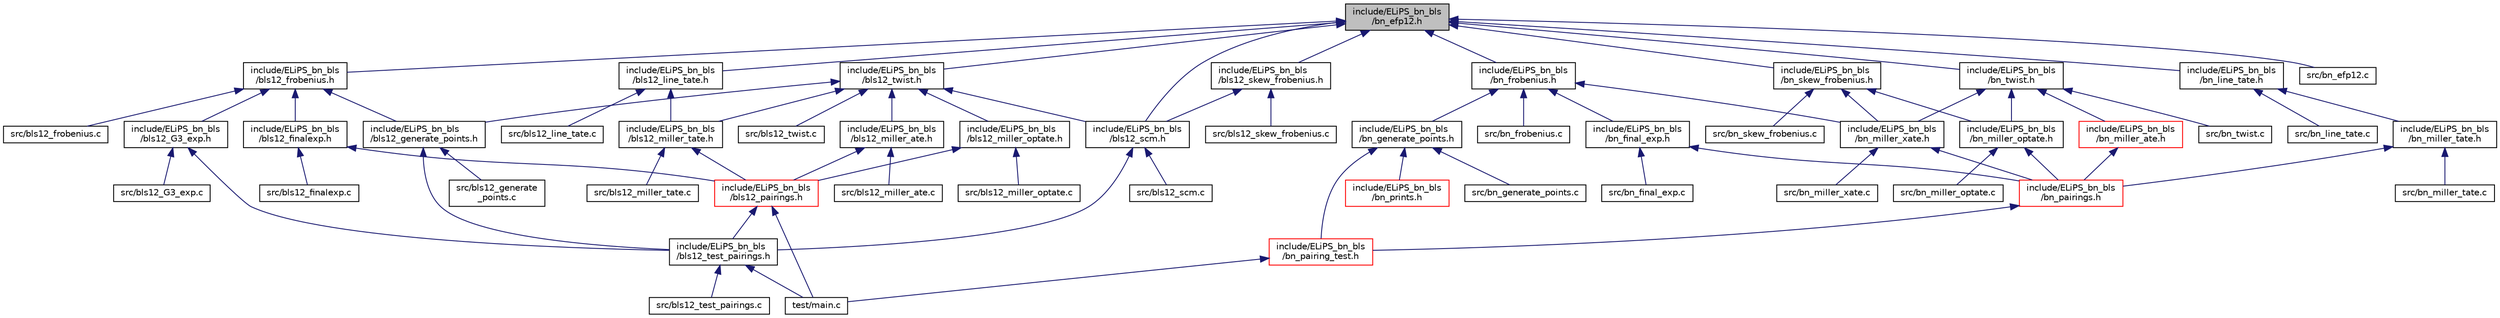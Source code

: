 digraph "include/ELiPS_bn_bls/bn_efp12.h"
{
  edge [fontname="Helvetica",fontsize="10",labelfontname="Helvetica",labelfontsize="10"];
  node [fontname="Helvetica",fontsize="10",shape=record];
  Node20 [label="include/ELiPS_bn_bls\l/bn_efp12.h",height=0.2,width=0.4,color="black", fillcolor="grey75", style="filled", fontcolor="black"];
  Node20 -> Node21 [dir="back",color="midnightblue",fontsize="10",style="solid"];
  Node21 [label="include/ELiPS_bn_bls\l/bls12_frobenius.h",height=0.2,width=0.4,color="black", fillcolor="white", style="filled",URL="$bls12__frobenius_8h.html"];
  Node21 -> Node22 [dir="back",color="midnightblue",fontsize="10",style="solid"];
  Node22 [label="include/ELiPS_bn_bls\l/bls12_finalexp.h",height=0.2,width=0.4,color="black", fillcolor="white", style="filled",URL="$bls12__finalexp_8h.html"];
  Node22 -> Node23 [dir="back",color="midnightblue",fontsize="10",style="solid"];
  Node23 [label="include/ELiPS_bn_bls\l/bls12_pairings.h",height=0.2,width=0.4,color="red", fillcolor="white", style="filled",URL="$bls12__pairings_8h.html"];
  Node23 -> Node24 [dir="back",color="midnightblue",fontsize="10",style="solid"];
  Node24 [label="include/ELiPS_bn_bls\l/bls12_test_pairings.h",height=0.2,width=0.4,color="black", fillcolor="white", style="filled",URL="$bls12__test__pairings_8h.html"];
  Node24 -> Node25 [dir="back",color="midnightblue",fontsize="10",style="solid"];
  Node25 [label="src/bls12_test_pairings.c",height=0.2,width=0.4,color="black", fillcolor="white", style="filled",URL="$bls12__test__pairings_8c.html"];
  Node24 -> Node26 [dir="back",color="midnightblue",fontsize="10",style="solid"];
  Node26 [label="test/main.c",height=0.2,width=0.4,color="black", fillcolor="white", style="filled",URL="$main_8c.html"];
  Node23 -> Node26 [dir="back",color="midnightblue",fontsize="10",style="solid"];
  Node22 -> Node28 [dir="back",color="midnightblue",fontsize="10",style="solid"];
  Node28 [label="src/bls12_finalexp.c",height=0.2,width=0.4,color="black", fillcolor="white", style="filled",URL="$bls12__finalexp_8c.html"];
  Node21 -> Node29 [dir="back",color="midnightblue",fontsize="10",style="solid"];
  Node29 [label="include/ELiPS_bn_bls\l/bls12_G3_exp.h",height=0.2,width=0.4,color="black", fillcolor="white", style="filled",URL="$bls12___g3__exp_8h.html"];
  Node29 -> Node24 [dir="back",color="midnightblue",fontsize="10",style="solid"];
  Node29 -> Node30 [dir="back",color="midnightblue",fontsize="10",style="solid"];
  Node30 [label="src/bls12_G3_exp.c",height=0.2,width=0.4,color="black", fillcolor="white", style="filled",URL="$bls12___g3__exp_8c.html"];
  Node21 -> Node31 [dir="back",color="midnightblue",fontsize="10",style="solid"];
  Node31 [label="include/ELiPS_bn_bls\l/bls12_generate_points.h",height=0.2,width=0.4,color="black", fillcolor="white", style="filled",URL="$bls12__generate__points_8h.html"];
  Node31 -> Node24 [dir="back",color="midnightblue",fontsize="10",style="solid"];
  Node31 -> Node32 [dir="back",color="midnightblue",fontsize="10",style="solid"];
  Node32 [label="src/bls12_generate\l_points.c",height=0.2,width=0.4,color="black", fillcolor="white", style="filled",URL="$bls12__generate__points_8c.html"];
  Node21 -> Node33 [dir="back",color="midnightblue",fontsize="10",style="solid"];
  Node33 [label="src/bls12_frobenius.c",height=0.2,width=0.4,color="black", fillcolor="white", style="filled",URL="$bls12__frobenius_8c.html"];
  Node20 -> Node34 [dir="back",color="midnightblue",fontsize="10",style="solid"];
  Node34 [label="include/ELiPS_bn_bls\l/bls12_line_tate.h",height=0.2,width=0.4,color="black", fillcolor="white", style="filled",URL="$bls12__line__tate_8h.html"];
  Node34 -> Node35 [dir="back",color="midnightblue",fontsize="10",style="solid"];
  Node35 [label="include/ELiPS_bn_bls\l/bls12_miller_tate.h",height=0.2,width=0.4,color="black", fillcolor="white", style="filled",URL="$bls12__miller__tate_8h.html"];
  Node35 -> Node23 [dir="back",color="midnightblue",fontsize="10",style="solid"];
  Node35 -> Node36 [dir="back",color="midnightblue",fontsize="10",style="solid"];
  Node36 [label="src/bls12_miller_tate.c",height=0.2,width=0.4,color="black", fillcolor="white", style="filled",URL="$bls12__miller__tate_8c.html"];
  Node34 -> Node37 [dir="back",color="midnightblue",fontsize="10",style="solid"];
  Node37 [label="src/bls12_line_tate.c",height=0.2,width=0.4,color="black", fillcolor="white", style="filled",URL="$bls12__line__tate_8c.html"];
  Node20 -> Node38 [dir="back",color="midnightblue",fontsize="10",style="solid"];
  Node38 [label="include/ELiPS_bn_bls\l/bls12_scm.h",height=0.2,width=0.4,color="black", fillcolor="white", style="filled",URL="$bls12__scm_8h.html"];
  Node38 -> Node24 [dir="back",color="midnightblue",fontsize="10",style="solid"];
  Node38 -> Node39 [dir="back",color="midnightblue",fontsize="10",style="solid"];
  Node39 [label="src/bls12_scm.c",height=0.2,width=0.4,color="black", fillcolor="white", style="filled",URL="$bls12__scm_8c.html"];
  Node20 -> Node40 [dir="back",color="midnightblue",fontsize="10",style="solid"];
  Node40 [label="include/ELiPS_bn_bls\l/bls12_skew_frobenius.h",height=0.2,width=0.4,color="black", fillcolor="white", style="filled",URL="$bls12__skew__frobenius_8h.html"];
  Node40 -> Node38 [dir="back",color="midnightblue",fontsize="10",style="solid"];
  Node40 -> Node41 [dir="back",color="midnightblue",fontsize="10",style="solid"];
  Node41 [label="src/bls12_skew_frobenius.c",height=0.2,width=0.4,color="black", fillcolor="white", style="filled",URL="$bls12__skew__frobenius_8c.html"];
  Node20 -> Node42 [dir="back",color="midnightblue",fontsize="10",style="solid"];
  Node42 [label="include/ELiPS_bn_bls\l/bls12_twist.h",height=0.2,width=0.4,color="black", fillcolor="white", style="filled",URL="$bls12__twist_8h.html"];
  Node42 -> Node31 [dir="back",color="midnightblue",fontsize="10",style="solid"];
  Node42 -> Node43 [dir="back",color="midnightblue",fontsize="10",style="solid"];
  Node43 [label="include/ELiPS_bn_bls\l/bls12_miller_ate.h",height=0.2,width=0.4,color="black", fillcolor="white", style="filled",URL="$bls12__miller__ate_8h.html"];
  Node43 -> Node23 [dir="back",color="midnightblue",fontsize="10",style="solid"];
  Node43 -> Node44 [dir="back",color="midnightblue",fontsize="10",style="solid"];
  Node44 [label="src/bls12_miller_ate.c",height=0.2,width=0.4,color="black", fillcolor="white", style="filled",URL="$bls12__miller__ate_8c.html"];
  Node42 -> Node45 [dir="back",color="midnightblue",fontsize="10",style="solid"];
  Node45 [label="include/ELiPS_bn_bls\l/bls12_miller_optate.h",height=0.2,width=0.4,color="black", fillcolor="white", style="filled",URL="$bls12__miller__optate_8h.html"];
  Node45 -> Node23 [dir="back",color="midnightblue",fontsize="10",style="solid"];
  Node45 -> Node46 [dir="back",color="midnightblue",fontsize="10",style="solid"];
  Node46 [label="src/bls12_miller_optate.c",height=0.2,width=0.4,color="black", fillcolor="white", style="filled",URL="$bls12__miller__optate_8c.html"];
  Node42 -> Node35 [dir="back",color="midnightblue",fontsize="10",style="solid"];
  Node42 -> Node38 [dir="back",color="midnightblue",fontsize="10",style="solid"];
  Node42 -> Node47 [dir="back",color="midnightblue",fontsize="10",style="solid"];
  Node47 [label="src/bls12_twist.c",height=0.2,width=0.4,color="black", fillcolor="white", style="filled",URL="$bls12__twist_8c.html"];
  Node20 -> Node48 [dir="back",color="midnightblue",fontsize="10",style="solid"];
  Node48 [label="include/ELiPS_bn_bls\l/bn_frobenius.h",height=0.2,width=0.4,color="black", fillcolor="white", style="filled",URL="$bn__frobenius_8h.html"];
  Node48 -> Node49 [dir="back",color="midnightblue",fontsize="10",style="solid"];
  Node49 [label="include/ELiPS_bn_bls\l/bn_final_exp.h",height=0.2,width=0.4,color="black", fillcolor="white", style="filled",URL="$bn__final__exp_8h.html"];
  Node49 -> Node50 [dir="back",color="midnightblue",fontsize="10",style="solid"];
  Node50 [label="include/ELiPS_bn_bls\l/bn_pairings.h",height=0.2,width=0.4,color="red", fillcolor="white", style="filled",URL="$bn__pairings_8h.html"];
  Node50 -> Node51 [dir="back",color="midnightblue",fontsize="10",style="solid"];
  Node51 [label="include/ELiPS_bn_bls\l/bn_pairing_test.h",height=0.2,width=0.4,color="red", fillcolor="white", style="filled",URL="$bn__pairing__test_8h.html"];
  Node51 -> Node26 [dir="back",color="midnightblue",fontsize="10",style="solid"];
  Node49 -> Node54 [dir="back",color="midnightblue",fontsize="10",style="solid"];
  Node54 [label="src/bn_final_exp.c",height=0.2,width=0.4,color="black", fillcolor="white", style="filled",URL="$bn__final__exp_8c.html"];
  Node48 -> Node55 [dir="back",color="midnightblue",fontsize="10",style="solid"];
  Node55 [label="include/ELiPS_bn_bls\l/bn_generate_points.h",height=0.2,width=0.4,color="black", fillcolor="white", style="filled",URL="$bn__generate__points_8h.html"];
  Node55 -> Node51 [dir="back",color="midnightblue",fontsize="10",style="solid"];
  Node55 -> Node56 [dir="back",color="midnightblue",fontsize="10",style="solid"];
  Node56 [label="include/ELiPS_bn_bls\l/bn_prints.h",height=0.2,width=0.4,color="red", fillcolor="white", style="filled",URL="$bn__prints_8h.html"];
  Node55 -> Node58 [dir="back",color="midnightblue",fontsize="10",style="solid"];
  Node58 [label="src/bn_generate_points.c",height=0.2,width=0.4,color="black", fillcolor="white", style="filled",URL="$bn__generate__points_8c.html"];
  Node48 -> Node59 [dir="back",color="midnightblue",fontsize="10",style="solid"];
  Node59 [label="include/ELiPS_bn_bls\l/bn_miller_xate.h",height=0.2,width=0.4,color="black", fillcolor="white", style="filled",URL="$bn__miller__xate_8h.html"];
  Node59 -> Node50 [dir="back",color="midnightblue",fontsize="10",style="solid"];
  Node59 -> Node60 [dir="back",color="midnightblue",fontsize="10",style="solid"];
  Node60 [label="src/bn_miller_xate.c",height=0.2,width=0.4,color="black", fillcolor="white", style="filled",URL="$bn__miller__xate_8c.html"];
  Node48 -> Node61 [dir="back",color="midnightblue",fontsize="10",style="solid"];
  Node61 [label="src/bn_frobenius.c",height=0.2,width=0.4,color="black", fillcolor="white", style="filled",URL="$bn__frobenius_8c.html"];
  Node20 -> Node62 [dir="back",color="midnightblue",fontsize="10",style="solid"];
  Node62 [label="include/ELiPS_bn_bls\l/bn_line_tate.h",height=0.2,width=0.4,color="black", fillcolor="white", style="filled",URL="$bn__line__tate_8h.html"];
  Node62 -> Node63 [dir="back",color="midnightblue",fontsize="10",style="solid"];
  Node63 [label="include/ELiPS_bn_bls\l/bn_miller_tate.h",height=0.2,width=0.4,color="black", fillcolor="white", style="filled",URL="$bn__miller__tate_8h.html"];
  Node63 -> Node50 [dir="back",color="midnightblue",fontsize="10",style="solid"];
  Node63 -> Node64 [dir="back",color="midnightblue",fontsize="10",style="solid"];
  Node64 [label="src/bn_miller_tate.c",height=0.2,width=0.4,color="black", fillcolor="white", style="filled",URL="$bn__miller__tate_8c.html"];
  Node62 -> Node65 [dir="back",color="midnightblue",fontsize="10",style="solid"];
  Node65 [label="src/bn_line_tate.c",height=0.2,width=0.4,color="black", fillcolor="white", style="filled",URL="$bn__line__tate_8c.html"];
  Node20 -> Node66 [dir="back",color="midnightblue",fontsize="10",style="solid"];
  Node66 [label="include/ELiPS_bn_bls\l/bn_skew_frobenius.h",height=0.2,width=0.4,color="black", fillcolor="white", style="filled",URL="$bn__skew__frobenius_8h.html"];
  Node66 -> Node67 [dir="back",color="midnightblue",fontsize="10",style="solid"];
  Node67 [label="include/ELiPS_bn_bls\l/bn_miller_optate.h",height=0.2,width=0.4,color="black", fillcolor="white", style="filled",URL="$bn__miller__optate_8h.html"];
  Node67 -> Node50 [dir="back",color="midnightblue",fontsize="10",style="solid"];
  Node67 -> Node68 [dir="back",color="midnightblue",fontsize="10",style="solid"];
  Node68 [label="src/bn_miller_optate.c",height=0.2,width=0.4,color="black", fillcolor="white", style="filled",URL="$bn__miller__optate_8c.html"];
  Node66 -> Node59 [dir="back",color="midnightblue",fontsize="10",style="solid"];
  Node66 -> Node69 [dir="back",color="midnightblue",fontsize="10",style="solid"];
  Node69 [label="src/bn_skew_frobenius.c",height=0.2,width=0.4,color="black", fillcolor="white", style="filled",URL="$bn__skew__frobenius_8c.html"];
  Node20 -> Node70 [dir="back",color="midnightblue",fontsize="10",style="solid"];
  Node70 [label="include/ELiPS_bn_bls\l/bn_twist.h",height=0.2,width=0.4,color="black", fillcolor="white", style="filled",URL="$bn__twist_8h.html"];
  Node70 -> Node71 [dir="back",color="midnightblue",fontsize="10",style="solid"];
  Node71 [label="include/ELiPS_bn_bls\l/bn_miller_ate.h",height=0.2,width=0.4,color="red", fillcolor="white", style="filled",URL="$bn__miller__ate_8h.html"];
  Node71 -> Node50 [dir="back",color="midnightblue",fontsize="10",style="solid"];
  Node70 -> Node67 [dir="back",color="midnightblue",fontsize="10",style="solid"];
  Node70 -> Node59 [dir="back",color="midnightblue",fontsize="10",style="solid"];
  Node70 -> Node73 [dir="back",color="midnightblue",fontsize="10",style="solid"];
  Node73 [label="src/bn_twist.c",height=0.2,width=0.4,color="black", fillcolor="white", style="filled",URL="$bn__twist_8c.html"];
  Node20 -> Node74 [dir="back",color="midnightblue",fontsize="10",style="solid"];
  Node74 [label="src/bn_efp12.c",height=0.2,width=0.4,color="black", fillcolor="white", style="filled",URL="$bn__efp12_8c.html"];
}
